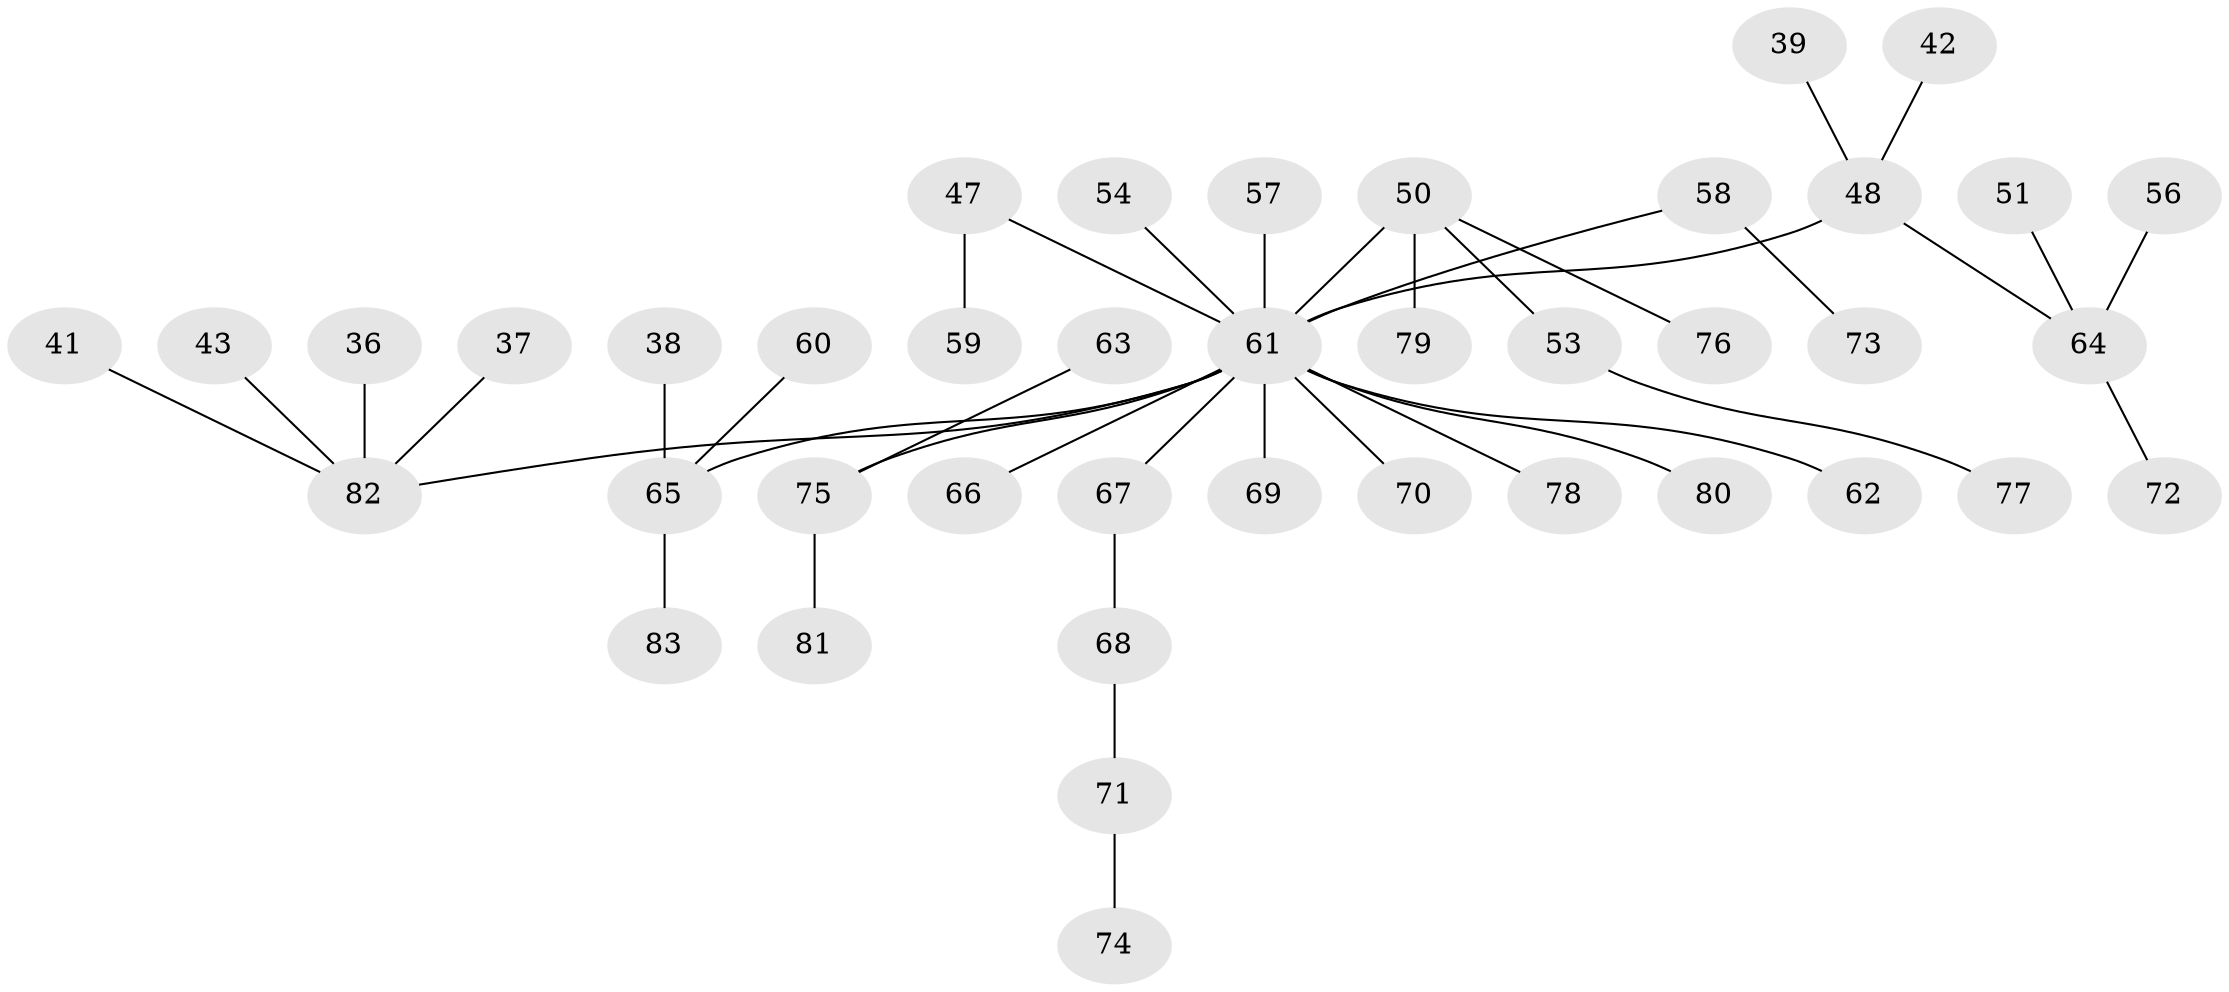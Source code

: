 // original degree distribution, {3: 0.1566265060240964, 4: 0.08433734939759036, 5: 0.024096385542168676, 8: 0.012048192771084338, 2: 0.2289156626506024, 1: 0.4939759036144578}
// Generated by graph-tools (version 1.1) at 2025/57/03/04/25 21:57:09]
// undirected, 41 vertices, 40 edges
graph export_dot {
graph [start="1"]
  node [color=gray90,style=filled];
  36;
  37;
  38;
  39;
  41;
  42;
  43;
  47;
  48 [super="+5"];
  50 [super="+40+49"];
  51;
  53;
  54;
  56;
  57;
  58 [super="+15"];
  59;
  60;
  61 [super="+55+29+30"];
  62;
  63;
  64 [super="+25+28"];
  65 [super="+19"];
  66;
  67;
  68;
  69;
  70;
  71;
  72;
  73;
  74;
  75 [super="+34+44+46"];
  76;
  77;
  78;
  79;
  80;
  81;
  82 [super="+3+33"];
  83;
  36 -- 82;
  37 -- 82;
  38 -- 65;
  39 -- 48;
  41 -- 82;
  42 -- 48;
  43 -- 82;
  47 -- 59;
  47 -- 61;
  48 -- 64;
  48 -- 61;
  50 -- 79;
  50 -- 76;
  50 -- 53;
  50 -- 61;
  51 -- 64;
  53 -- 77;
  54 -- 61;
  56 -- 64;
  57 -- 61;
  58 -- 73;
  58 -- 61;
  60 -- 65;
  61 -- 66;
  61 -- 70;
  61 -- 65;
  61 -- 67;
  61 -- 69;
  61 -- 78;
  61 -- 80;
  61 -- 82;
  61 -- 62;
  61 -- 75;
  63 -- 75;
  64 -- 72;
  65 -- 83;
  67 -- 68;
  68 -- 71;
  71 -- 74;
  75 -- 81;
}
